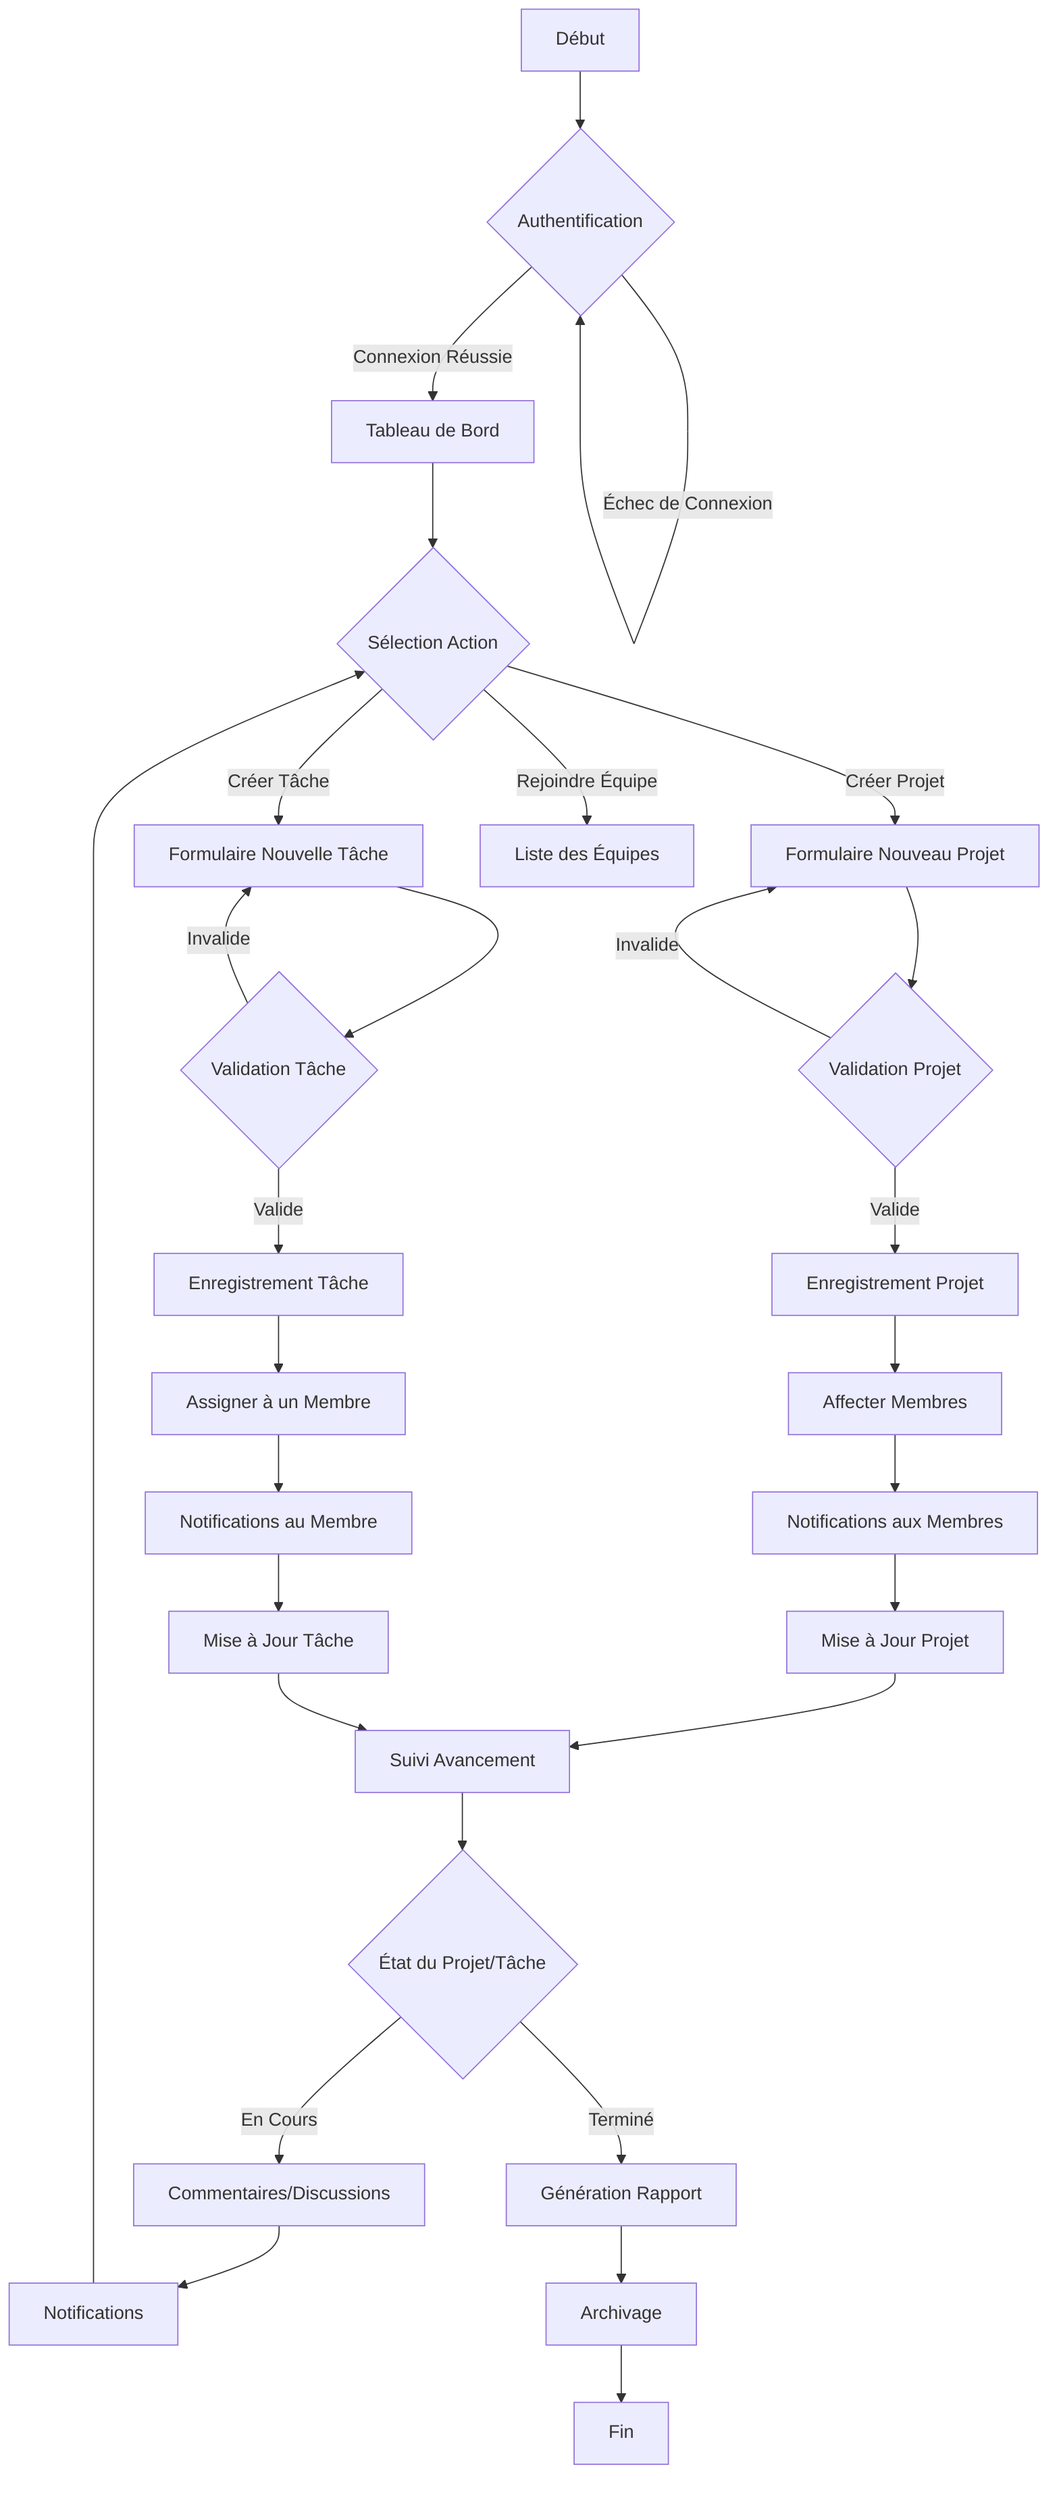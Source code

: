 flowchart TD
    A[Début] --> B{Authentification}
    B --> |Connexion Réussie| C[Tableau de Bord]
    B --> |Échec de Connexion| B
    
    C --> D{Sélection Action}
    D --> |Créer Projet| E[Formulaire Nouveau Projet]
    D --> |Créer Tâche| F[Formulaire Nouvelle Tâche]
    D --> |Rejoindre Équipe| G[Liste des Équipes]
    
    E --> H{Validation Projet}
    H --> |Valide| I[Enregistrement Projet]
    H --> |Invalide| E
    
    F --> J{Validation Tâche}
    J --> |Valide| K[Enregistrement Tâche]
    J --> |Invalide| F
    
    I --> L[Affecter Membres]
    K --> M[Assigner à un Membre]
    
    L --> N[Notifications aux Membres]
    M --> O[Notifications au Membre]
    
    N --> P[Mise à Jour Projet]
    O --> Q[Mise à Jour Tâche]
    
    P --> R[Suivi Avancement]
    Q --> R
    
    R --> S{État du Projet/Tâche}
    S --> |En Cours| T[Commentaires/Discussions]
    S --> |Terminé| U[Génération Rapport]
    
    T --> V[Notifications]
    U --> W[Archivage]
    
    V --> D
    W --> X[Fin]